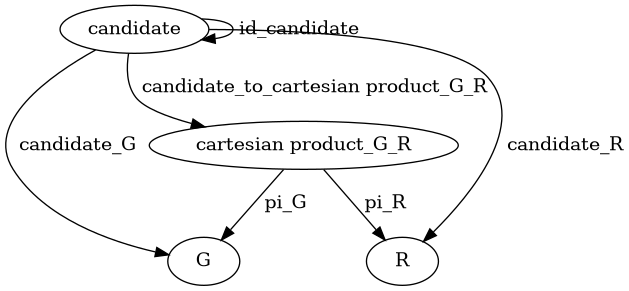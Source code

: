 @startuml
digraph Diagram {
  "G";
  "R";
  "candidate";
  "cartesian product_G_R"->"G" [label=" pi_G"];
  "cartesian product_G_R"->"R" [label=" pi_R"];
  "candidate"->"G" [label=" candidate_G"];
  "candidate"->"R" [label=" candidate_R"];
  "candidate"->"cartesian product_G_R" [label=" candidate_to_cartesian product_G_R"];
  "candidate"->"candidate" [label=" id_candidate"];
}
@enduml
